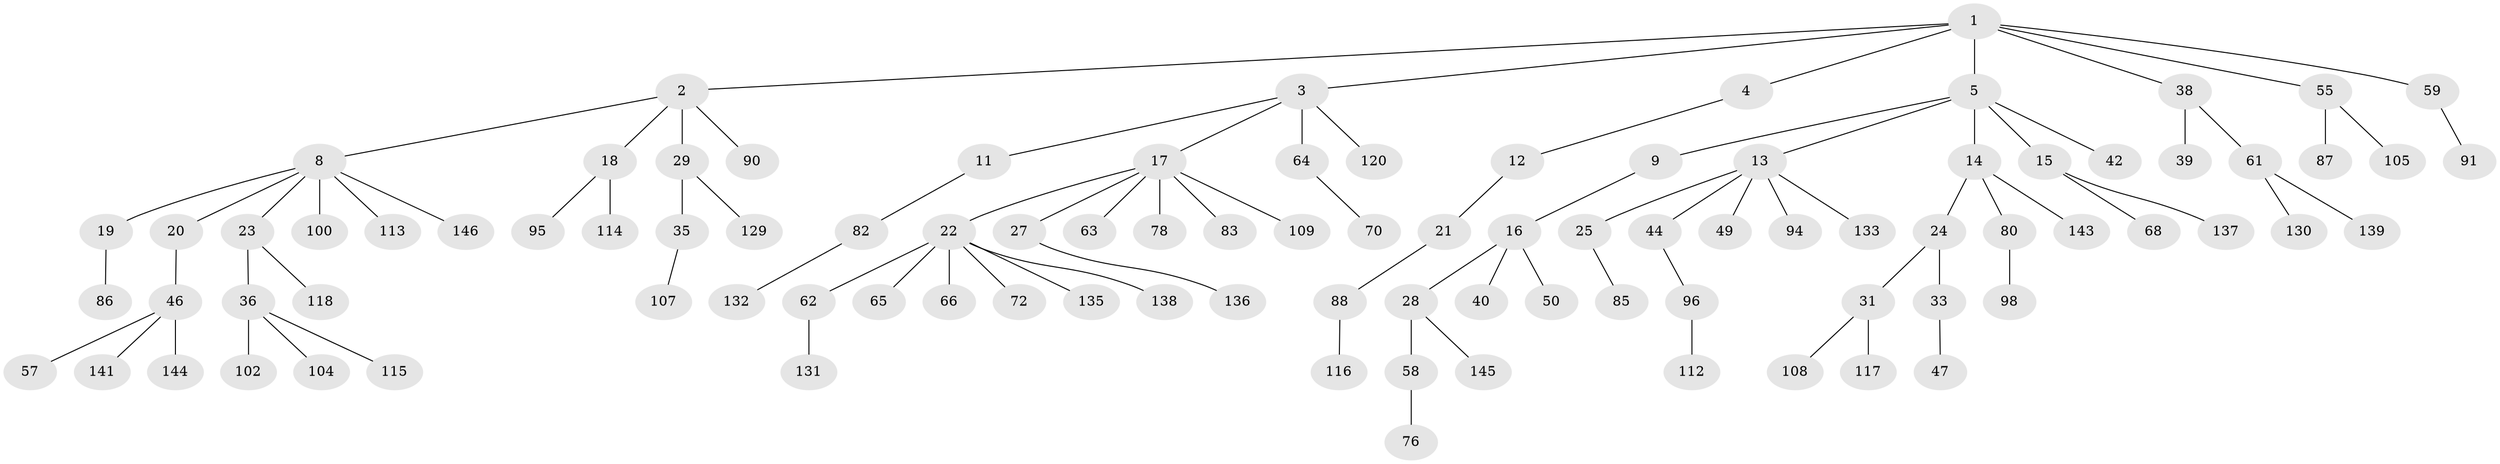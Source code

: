 // Generated by graph-tools (version 1.1) at 2025/52/02/27/25 19:52:11]
// undirected, 96 vertices, 95 edges
graph export_dot {
graph [start="1"]
  node [color=gray90,style=filled];
  1 [super="+54"];
  2 [super="+7"];
  3 [super="+10"];
  4 [super="+6"];
  5 [super="+124"];
  8 [super="+69"];
  9 [super="+48"];
  11;
  12 [super="+111"];
  13 [super="+32"];
  14 [super="+45"];
  15 [super="+119"];
  16 [super="+34"];
  17 [super="+26"];
  18 [super="+52"];
  19 [super="+53"];
  20;
  21 [super="+74"];
  22 [super="+60"];
  23;
  24 [super="+106"];
  25 [super="+37"];
  27 [super="+79"];
  28 [super="+92"];
  29 [super="+30"];
  31 [super="+41"];
  33;
  35 [super="+81"];
  36 [super="+99"];
  38 [super="+43"];
  39;
  40 [super="+73"];
  42 [super="+75"];
  44;
  46 [super="+51"];
  47 [super="+84"];
  49;
  50 [super="+89"];
  55 [super="+56"];
  57;
  58 [super="+71"];
  59 [super="+67"];
  61 [super="+97"];
  62;
  63 [super="+77"];
  64 [super="+140"];
  65 [super="+93"];
  66 [super="+128"];
  68;
  70 [super="+147"];
  72;
  76;
  78 [super="+122"];
  80 [super="+121"];
  82 [super="+123"];
  83;
  85 [super="+142"];
  86;
  87 [super="+110"];
  88 [super="+103"];
  90;
  91 [super="+101"];
  94;
  95 [super="+126"];
  96;
  98;
  100 [super="+134"];
  102;
  104;
  105 [super="+125"];
  107;
  108 [super="+127"];
  109;
  112;
  113;
  114;
  115;
  116;
  117;
  118;
  120;
  129;
  130;
  131;
  132;
  133;
  135;
  136;
  137;
  138;
  139;
  141;
  143;
  144;
  145;
  146;
  1 -- 2;
  1 -- 3;
  1 -- 4;
  1 -- 5;
  1 -- 38;
  1 -- 59;
  1 -- 55;
  2 -- 18;
  2 -- 8;
  2 -- 29;
  2 -- 90;
  3 -- 11;
  3 -- 120;
  3 -- 64;
  3 -- 17;
  4 -- 12;
  5 -- 9;
  5 -- 13;
  5 -- 14;
  5 -- 15;
  5 -- 42;
  8 -- 19;
  8 -- 20;
  8 -- 23;
  8 -- 100;
  8 -- 113;
  8 -- 146;
  9 -- 16;
  11 -- 82;
  12 -- 21;
  13 -- 25;
  13 -- 44;
  13 -- 49;
  13 -- 94;
  13 -- 133;
  14 -- 24;
  14 -- 143;
  14 -- 80;
  15 -- 68;
  15 -- 137;
  16 -- 28;
  16 -- 40;
  16 -- 50;
  17 -- 22;
  17 -- 78;
  17 -- 83;
  17 -- 109;
  17 -- 27;
  17 -- 63;
  18 -- 95;
  18 -- 114;
  19 -- 86;
  20 -- 46;
  21 -- 88;
  22 -- 62;
  22 -- 72;
  22 -- 135;
  22 -- 65;
  22 -- 66;
  22 -- 138;
  23 -- 36;
  23 -- 118;
  24 -- 31;
  24 -- 33;
  25 -- 85;
  27 -- 136;
  28 -- 58;
  28 -- 145;
  29 -- 35;
  29 -- 129;
  31 -- 108;
  31 -- 117;
  33 -- 47;
  35 -- 107;
  36 -- 102;
  36 -- 104;
  36 -- 115;
  38 -- 39;
  38 -- 61;
  44 -- 96;
  46 -- 57;
  46 -- 144;
  46 -- 141;
  55 -- 87;
  55 -- 105;
  58 -- 76;
  59 -- 91;
  61 -- 130;
  61 -- 139;
  62 -- 131;
  64 -- 70;
  80 -- 98;
  82 -- 132;
  88 -- 116;
  96 -- 112;
}
